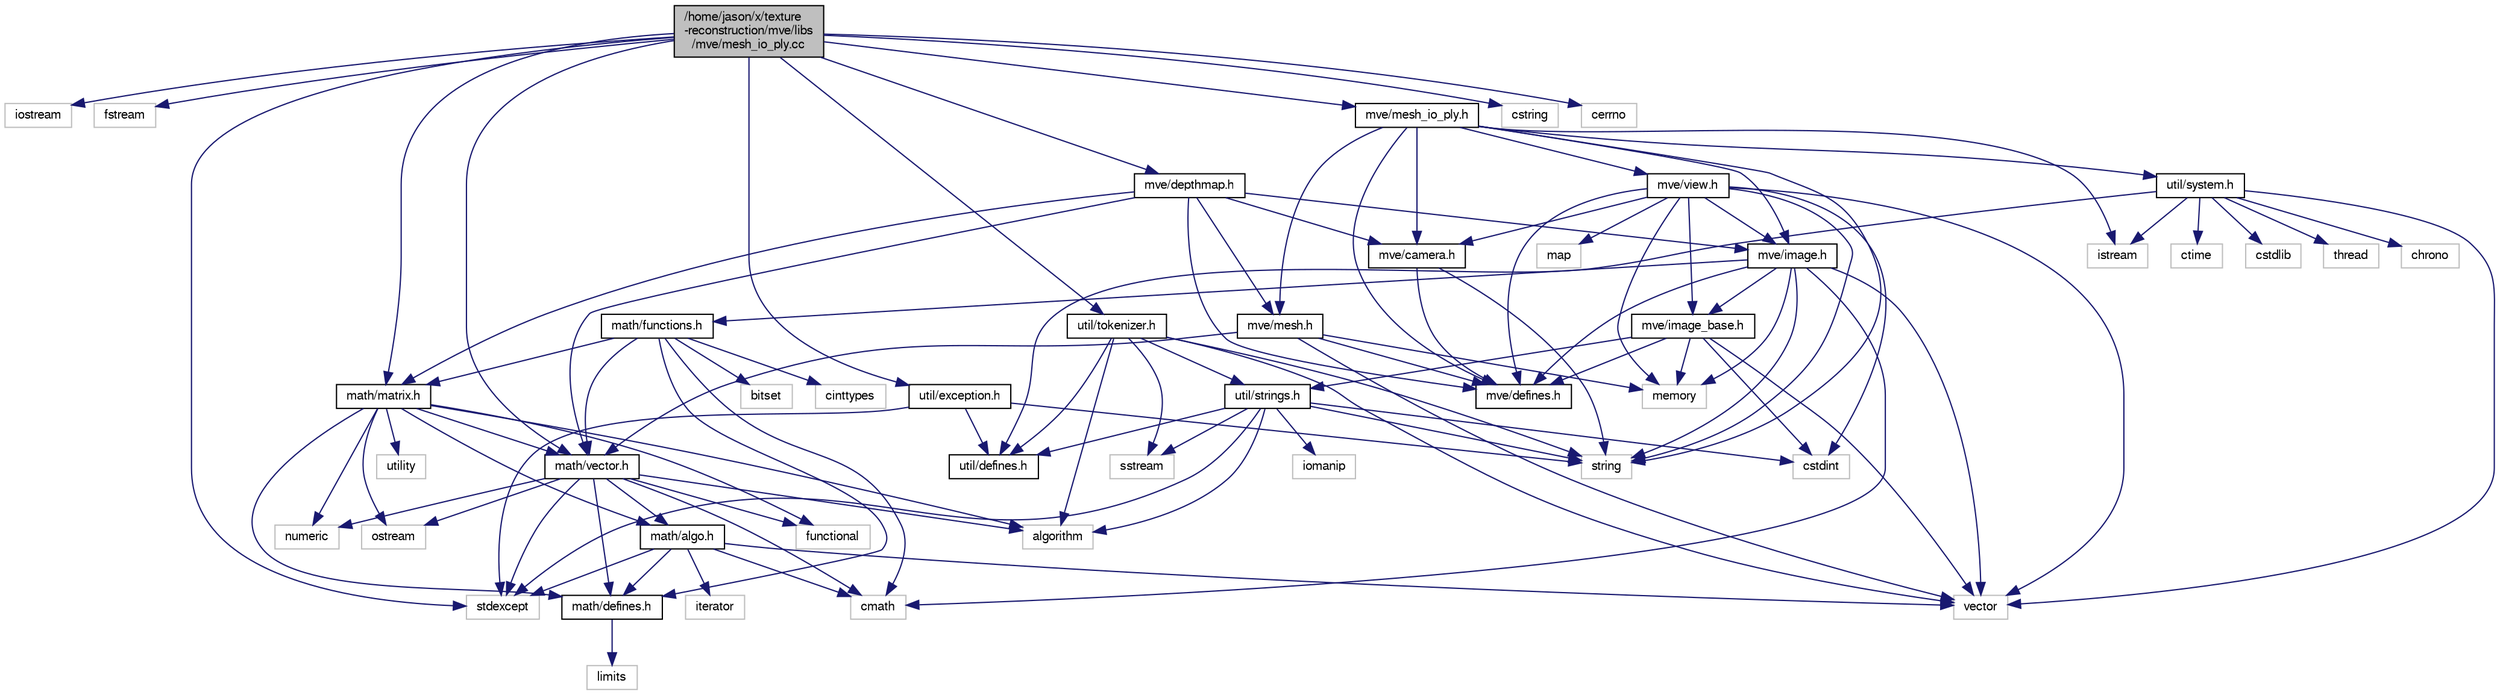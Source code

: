 digraph "/home/jason/x/texture-reconstruction/mve/libs/mve/mesh_io_ply.cc"
{
  edge [fontname="FreeSans",fontsize="10",labelfontname="FreeSans",labelfontsize="10"];
  node [fontname="FreeSans",fontsize="10",shape=record];
  Node0 [label="/home/jason/x/texture\l-reconstruction/mve/libs\l/mve/mesh_io_ply.cc",height=0.2,width=0.4,color="black", fillcolor="grey75", style="filled", fontcolor="black"];
  Node0 -> Node1 [color="midnightblue",fontsize="10",style="solid",fontname="FreeSans"];
  Node1 [label="iostream",height=0.2,width=0.4,color="grey75", fillcolor="white", style="filled"];
  Node0 -> Node2 [color="midnightblue",fontsize="10",style="solid",fontname="FreeSans"];
  Node2 [label="fstream",height=0.2,width=0.4,color="grey75", fillcolor="white", style="filled"];
  Node0 -> Node3 [color="midnightblue",fontsize="10",style="solid",fontname="FreeSans"];
  Node3 [label="stdexcept",height=0.2,width=0.4,color="grey75", fillcolor="white", style="filled"];
  Node0 -> Node4 [color="midnightblue",fontsize="10",style="solid",fontname="FreeSans"];
  Node4 [label="cstring",height=0.2,width=0.4,color="grey75", fillcolor="white", style="filled"];
  Node0 -> Node5 [color="midnightblue",fontsize="10",style="solid",fontname="FreeSans"];
  Node5 [label="cerrno",height=0.2,width=0.4,color="grey75", fillcolor="white", style="filled"];
  Node0 -> Node6 [color="midnightblue",fontsize="10",style="solid",fontname="FreeSans"];
  Node6 [label="util/exception.h",height=0.2,width=0.4,color="black", fillcolor="white", style="filled",URL="$exception_8h.html"];
  Node6 -> Node7 [color="midnightblue",fontsize="10",style="solid",fontname="FreeSans"];
  Node7 [label="string",height=0.2,width=0.4,color="grey75", fillcolor="white", style="filled"];
  Node6 -> Node3 [color="midnightblue",fontsize="10",style="solid",fontname="FreeSans"];
  Node6 -> Node8 [color="midnightblue",fontsize="10",style="solid",fontname="FreeSans"];
  Node8 [label="util/defines.h",height=0.2,width=0.4,color="black", fillcolor="white", style="filled",URL="$util_2defines_8h.html"];
  Node0 -> Node9 [color="midnightblue",fontsize="10",style="solid",fontname="FreeSans"];
  Node9 [label="util/tokenizer.h",height=0.2,width=0.4,color="black", fillcolor="white", style="filled",URL="$tokenizer_8h.html"];
  Node9 -> Node10 [color="midnightblue",fontsize="10",style="solid",fontname="FreeSans"];
  Node10 [label="vector",height=0.2,width=0.4,color="grey75", fillcolor="white", style="filled"];
  Node9 -> Node7 [color="midnightblue",fontsize="10",style="solid",fontname="FreeSans"];
  Node9 -> Node11 [color="midnightblue",fontsize="10",style="solid",fontname="FreeSans"];
  Node11 [label="sstream",height=0.2,width=0.4,color="grey75", fillcolor="white", style="filled"];
  Node9 -> Node12 [color="midnightblue",fontsize="10",style="solid",fontname="FreeSans"];
  Node12 [label="algorithm",height=0.2,width=0.4,color="grey75", fillcolor="white", style="filled"];
  Node9 -> Node13 [color="midnightblue",fontsize="10",style="solid",fontname="FreeSans"];
  Node13 [label="util/strings.h",height=0.2,width=0.4,color="black", fillcolor="white", style="filled",URL="$strings_8h.html"];
  Node13 -> Node11 [color="midnightblue",fontsize="10",style="solid",fontname="FreeSans"];
  Node13 -> Node7 [color="midnightblue",fontsize="10",style="solid",fontname="FreeSans"];
  Node13 -> Node14 [color="midnightblue",fontsize="10",style="solid",fontname="FreeSans"];
  Node14 [label="iomanip",height=0.2,width=0.4,color="grey75", fillcolor="white", style="filled"];
  Node13 -> Node3 [color="midnightblue",fontsize="10",style="solid",fontname="FreeSans"];
  Node13 -> Node12 [color="midnightblue",fontsize="10",style="solid",fontname="FreeSans"];
  Node13 -> Node15 [color="midnightblue",fontsize="10",style="solid",fontname="FreeSans"];
  Node15 [label="cstdint",height=0.2,width=0.4,color="grey75", fillcolor="white", style="filled"];
  Node13 -> Node8 [color="midnightblue",fontsize="10",style="solid",fontname="FreeSans"];
  Node9 -> Node8 [color="midnightblue",fontsize="10",style="solid",fontname="FreeSans"];
  Node0 -> Node16 [color="midnightblue",fontsize="10",style="solid",fontname="FreeSans"];
  Node16 [label="math/vector.h",height=0.2,width=0.4,color="black", fillcolor="white", style="filled",URL="$vector_8h.html"];
  Node16 -> Node12 [color="midnightblue",fontsize="10",style="solid",fontname="FreeSans"];
  Node16 -> Node17 [color="midnightblue",fontsize="10",style="solid",fontname="FreeSans"];
  Node17 [label="functional",height=0.2,width=0.4,color="grey75", fillcolor="white", style="filled"];
  Node16 -> Node3 [color="midnightblue",fontsize="10",style="solid",fontname="FreeSans"];
  Node16 -> Node18 [color="midnightblue",fontsize="10",style="solid",fontname="FreeSans"];
  Node18 [label="numeric",height=0.2,width=0.4,color="grey75", fillcolor="white", style="filled"];
  Node16 -> Node19 [color="midnightblue",fontsize="10",style="solid",fontname="FreeSans"];
  Node19 [label="cmath",height=0.2,width=0.4,color="grey75", fillcolor="white", style="filled"];
  Node16 -> Node20 [color="midnightblue",fontsize="10",style="solid",fontname="FreeSans"];
  Node20 [label="ostream",height=0.2,width=0.4,color="grey75", fillcolor="white", style="filled"];
  Node16 -> Node21 [color="midnightblue",fontsize="10",style="solid",fontname="FreeSans"];
  Node21 [label="math/defines.h",height=0.2,width=0.4,color="black", fillcolor="white", style="filled",URL="$math_2defines_8h.html"];
  Node21 -> Node22 [color="midnightblue",fontsize="10",style="solid",fontname="FreeSans"];
  Node22 [label="limits",height=0.2,width=0.4,color="grey75", fillcolor="white", style="filled"];
  Node16 -> Node23 [color="midnightblue",fontsize="10",style="solid",fontname="FreeSans"];
  Node23 [label="math/algo.h",height=0.2,width=0.4,color="black", fillcolor="white", style="filled",URL="$algo_8h.html"];
  Node23 -> Node19 [color="midnightblue",fontsize="10",style="solid",fontname="FreeSans"];
  Node23 -> Node10 [color="midnightblue",fontsize="10",style="solid",fontname="FreeSans"];
  Node23 -> Node24 [color="midnightblue",fontsize="10",style="solid",fontname="FreeSans"];
  Node24 [label="iterator",height=0.2,width=0.4,color="grey75", fillcolor="white", style="filled"];
  Node23 -> Node3 [color="midnightblue",fontsize="10",style="solid",fontname="FreeSans"];
  Node23 -> Node21 [color="midnightblue",fontsize="10",style="solid",fontname="FreeSans"];
  Node0 -> Node25 [color="midnightblue",fontsize="10",style="solid",fontname="FreeSans"];
  Node25 [label="math/matrix.h",height=0.2,width=0.4,color="black", fillcolor="white", style="filled",URL="$matrix_8h.html"];
  Node25 -> Node12 [color="midnightblue",fontsize="10",style="solid",fontname="FreeSans"];
  Node25 -> Node17 [color="midnightblue",fontsize="10",style="solid",fontname="FreeSans"];
  Node25 -> Node26 [color="midnightblue",fontsize="10",style="solid",fontname="FreeSans"];
  Node26 [label="utility",height=0.2,width=0.4,color="grey75", fillcolor="white", style="filled"];
  Node25 -> Node18 [color="midnightblue",fontsize="10",style="solid",fontname="FreeSans"];
  Node25 -> Node20 [color="midnightblue",fontsize="10",style="solid",fontname="FreeSans"];
  Node25 -> Node21 [color="midnightblue",fontsize="10",style="solid",fontname="FreeSans"];
  Node25 -> Node23 [color="midnightblue",fontsize="10",style="solid",fontname="FreeSans"];
  Node25 -> Node16 [color="midnightblue",fontsize="10",style="solid",fontname="FreeSans"];
  Node0 -> Node27 [color="midnightblue",fontsize="10",style="solid",fontname="FreeSans"];
  Node27 [label="mve/depthmap.h",height=0.2,width=0.4,color="black", fillcolor="white", style="filled",URL="$depthmap_8h.html"];
  Node27 -> Node16 [color="midnightblue",fontsize="10",style="solid",fontname="FreeSans"];
  Node27 -> Node25 [color="midnightblue",fontsize="10",style="solid",fontname="FreeSans"];
  Node27 -> Node28 [color="midnightblue",fontsize="10",style="solid",fontname="FreeSans"];
  Node28 [label="mve/defines.h",height=0.2,width=0.4,color="black", fillcolor="white", style="filled",URL="$mve_2defines_8h.html"];
  Node27 -> Node29 [color="midnightblue",fontsize="10",style="solid",fontname="FreeSans"];
  Node29 [label="mve/camera.h",height=0.2,width=0.4,color="black", fillcolor="white", style="filled",URL="$mve_2camera_8h.html"];
  Node29 -> Node7 [color="midnightblue",fontsize="10",style="solid",fontname="FreeSans"];
  Node29 -> Node28 [color="midnightblue",fontsize="10",style="solid",fontname="FreeSans"];
  Node27 -> Node30 [color="midnightblue",fontsize="10",style="solid",fontname="FreeSans"];
  Node30 [label="mve/image.h",height=0.2,width=0.4,color="black", fillcolor="white", style="filled",URL="$image_8h.html"];
  Node30 -> Node7 [color="midnightblue",fontsize="10",style="solid",fontname="FreeSans"];
  Node30 -> Node10 [color="midnightblue",fontsize="10",style="solid",fontname="FreeSans"];
  Node30 -> Node31 [color="midnightblue",fontsize="10",style="solid",fontname="FreeSans"];
  Node31 [label="memory",height=0.2,width=0.4,color="grey75", fillcolor="white", style="filled"];
  Node30 -> Node32 [color="midnightblue",fontsize="10",style="solid",fontname="FreeSans"];
  Node32 [label="math/functions.h",height=0.2,width=0.4,color="black", fillcolor="white", style="filled",URL="$functions_8h.html"];
  Node32 -> Node33 [color="midnightblue",fontsize="10",style="solid",fontname="FreeSans"];
  Node33 [label="bitset",height=0.2,width=0.4,color="grey75", fillcolor="white", style="filled"];
  Node32 -> Node19 [color="midnightblue",fontsize="10",style="solid",fontname="FreeSans"];
  Node32 -> Node34 [color="midnightblue",fontsize="10",style="solid",fontname="FreeSans"];
  Node34 [label="cinttypes",height=0.2,width=0.4,color="grey75", fillcolor="white", style="filled"];
  Node32 -> Node21 [color="midnightblue",fontsize="10",style="solid",fontname="FreeSans"];
  Node32 -> Node16 [color="midnightblue",fontsize="10",style="solid",fontname="FreeSans"];
  Node32 -> Node25 [color="midnightblue",fontsize="10",style="solid",fontname="FreeSans"];
  Node30 -> Node28 [color="midnightblue",fontsize="10",style="solid",fontname="FreeSans"];
  Node30 -> Node35 [color="midnightblue",fontsize="10",style="solid",fontname="FreeSans"];
  Node35 [label="mve/image_base.h",height=0.2,width=0.4,color="black", fillcolor="white", style="filled",URL="$image__base_8h.html"];
  Node35 -> Node15 [color="midnightblue",fontsize="10",style="solid",fontname="FreeSans"];
  Node35 -> Node31 [color="midnightblue",fontsize="10",style="solid",fontname="FreeSans"];
  Node35 -> Node10 [color="midnightblue",fontsize="10",style="solid",fontname="FreeSans"];
  Node35 -> Node13 [color="midnightblue",fontsize="10",style="solid",fontname="FreeSans"];
  Node35 -> Node28 [color="midnightblue",fontsize="10",style="solid",fontname="FreeSans"];
  Node30 -> Node19 [color="midnightblue",fontsize="10",style="solid",fontname="FreeSans"];
  Node27 -> Node36 [color="midnightblue",fontsize="10",style="solid",fontname="FreeSans"];
  Node36 [label="mve/mesh.h",height=0.2,width=0.4,color="black", fillcolor="white", style="filled",URL="$mesh_8h.html"];
  Node36 -> Node10 [color="midnightblue",fontsize="10",style="solid",fontname="FreeSans"];
  Node36 -> Node31 [color="midnightblue",fontsize="10",style="solid",fontname="FreeSans"];
  Node36 -> Node16 [color="midnightblue",fontsize="10",style="solid",fontname="FreeSans"];
  Node36 -> Node28 [color="midnightblue",fontsize="10",style="solid",fontname="FreeSans"];
  Node0 -> Node37 [color="midnightblue",fontsize="10",style="solid",fontname="FreeSans"];
  Node37 [label="mve/mesh_io_ply.h",height=0.2,width=0.4,color="black", fillcolor="white", style="filled",URL="$mesh__io__ply_8h.html"];
  Node37 -> Node38 [color="midnightblue",fontsize="10",style="solid",fontname="FreeSans"];
  Node38 [label="istream",height=0.2,width=0.4,color="grey75", fillcolor="white", style="filled"];
  Node37 -> Node7 [color="midnightblue",fontsize="10",style="solid",fontname="FreeSans"];
  Node37 -> Node39 [color="midnightblue",fontsize="10",style="solid",fontname="FreeSans"];
  Node39 [label="util/system.h",height=0.2,width=0.4,color="black", fillcolor="white", style="filled",URL="$system_8h.html"];
  Node39 -> Node40 [color="midnightblue",fontsize="10",style="solid",fontname="FreeSans"];
  Node40 [label="ctime",height=0.2,width=0.4,color="grey75", fillcolor="white", style="filled"];
  Node39 -> Node41 [color="midnightblue",fontsize="10",style="solid",fontname="FreeSans"];
  Node41 [label="cstdlib",height=0.2,width=0.4,color="grey75", fillcolor="white", style="filled"];
  Node39 -> Node42 [color="midnightblue",fontsize="10",style="solid",fontname="FreeSans"];
  Node42 [label="thread",height=0.2,width=0.4,color="grey75", fillcolor="white", style="filled"];
  Node39 -> Node43 [color="midnightblue",fontsize="10",style="solid",fontname="FreeSans"];
  Node43 [label="chrono",height=0.2,width=0.4,color="grey75", fillcolor="white", style="filled"];
  Node39 -> Node10 [color="midnightblue",fontsize="10",style="solid",fontname="FreeSans"];
  Node39 -> Node38 [color="midnightblue",fontsize="10",style="solid",fontname="FreeSans"];
  Node39 -> Node8 [color="midnightblue",fontsize="10",style="solid",fontname="FreeSans"];
  Node37 -> Node28 [color="midnightblue",fontsize="10",style="solid",fontname="FreeSans"];
  Node37 -> Node30 [color="midnightblue",fontsize="10",style="solid",fontname="FreeSans"];
  Node37 -> Node29 [color="midnightblue",fontsize="10",style="solid",fontname="FreeSans"];
  Node37 -> Node44 [color="midnightblue",fontsize="10",style="solid",fontname="FreeSans"];
  Node44 [label="mve/view.h",height=0.2,width=0.4,color="black", fillcolor="white", style="filled",URL="$view_8h.html"];
  Node44 -> Node15 [color="midnightblue",fontsize="10",style="solid",fontname="FreeSans"];
  Node44 -> Node45 [color="midnightblue",fontsize="10",style="solid",fontname="FreeSans"];
  Node45 [label="map",height=0.2,width=0.4,color="grey75", fillcolor="white", style="filled"];
  Node44 -> Node31 [color="midnightblue",fontsize="10",style="solid",fontname="FreeSans"];
  Node44 -> Node7 [color="midnightblue",fontsize="10",style="solid",fontname="FreeSans"];
  Node44 -> Node10 [color="midnightblue",fontsize="10",style="solid",fontname="FreeSans"];
  Node44 -> Node28 [color="midnightblue",fontsize="10",style="solid",fontname="FreeSans"];
  Node44 -> Node29 [color="midnightblue",fontsize="10",style="solid",fontname="FreeSans"];
  Node44 -> Node35 [color="midnightblue",fontsize="10",style="solid",fontname="FreeSans"];
  Node44 -> Node30 [color="midnightblue",fontsize="10",style="solid",fontname="FreeSans"];
  Node37 -> Node36 [color="midnightblue",fontsize="10",style="solid",fontname="FreeSans"];
}
